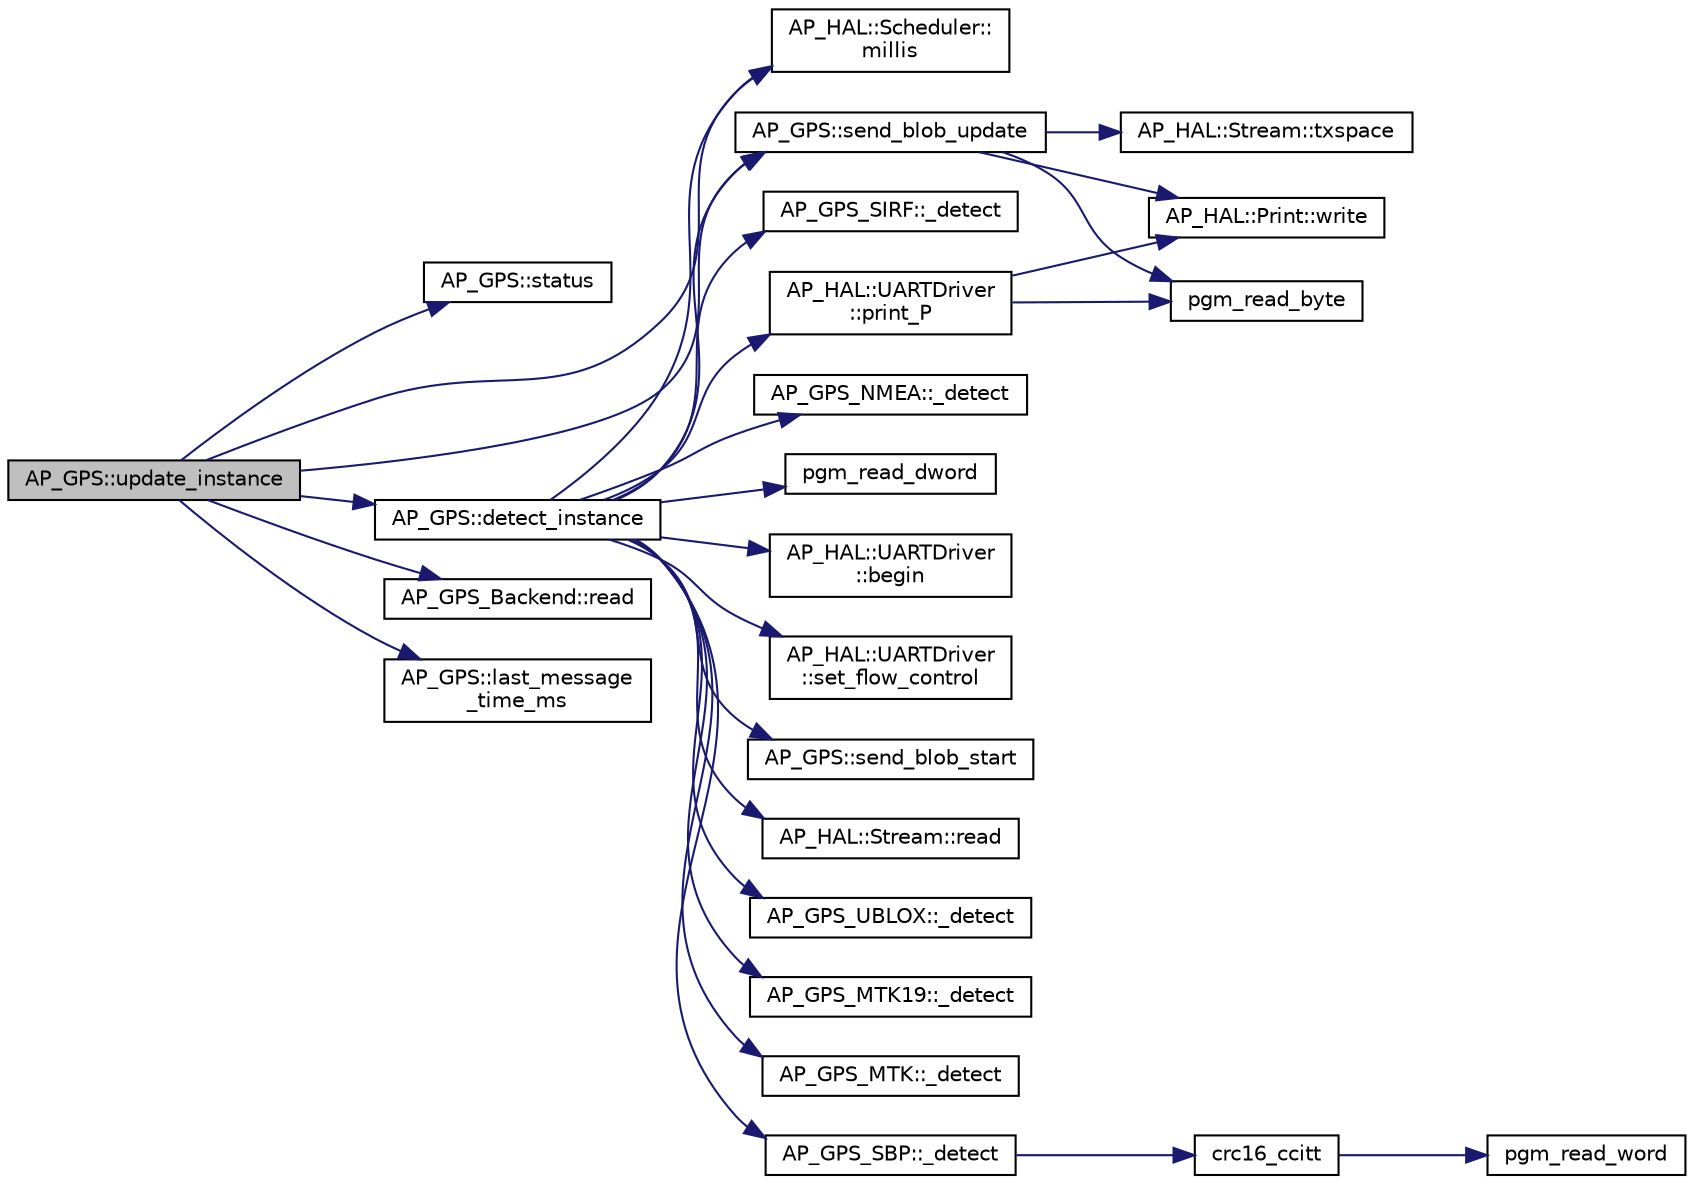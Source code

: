 digraph "AP_GPS::update_instance"
{
 // INTERACTIVE_SVG=YES
  edge [fontname="Helvetica",fontsize="10",labelfontname="Helvetica",labelfontsize="10"];
  node [fontname="Helvetica",fontsize="10",shape=record];
  rankdir="LR";
  Node1 [label="AP_GPS::update_instance",height=0.2,width=0.4,color="black", fillcolor="grey75", style="filled" fontcolor="black"];
  Node1 -> Node2 [color="midnightblue",fontsize="10",style="solid",fontname="Helvetica"];
  Node2 [label="AP_GPS::status",height=0.2,width=0.4,color="black", fillcolor="white", style="filled",URL="$classAP__GPS.html#ae306f6cf545ee9f1f61cc38301ef76ca"];
  Node1 -> Node3 [color="midnightblue",fontsize="10",style="solid",fontname="Helvetica"];
  Node3 [label="AP_GPS::detect_instance",height=0.2,width=0.4,color="black", fillcolor="white", style="filled",URL="$classAP__GPS.html#a4bdd5c70ed358b4147a58c7d09f040dd"];
  Node3 -> Node4 [color="midnightblue",fontsize="10",style="solid",fontname="Helvetica"];
  Node4 [label="AP_HAL::Scheduler::\lmillis",height=0.2,width=0.4,color="black", fillcolor="white", style="filled",URL="$classAP__HAL_1_1Scheduler.html#a26b68339fc68a562d8d3a1238d0ec8c1"];
  Node3 -> Node5 [color="midnightblue",fontsize="10",style="solid",fontname="Helvetica"];
  Node5 [label="AP_HAL::UARTDriver\l::print_P",height=0.2,width=0.4,color="black", fillcolor="white", style="filled",URL="$classAP__HAL_1_1UARTDriver.html#aa33346e163179b28fafff415054383b8"];
  Node5 -> Node6 [color="midnightblue",fontsize="10",style="solid",fontname="Helvetica"];
  Node6 [label="pgm_read_byte",height=0.2,width=0.4,color="black", fillcolor="white", style="filled",URL="$AP__Progmem__Identity_8h.html#a1514e0408e036062b4af844baaf567da"];
  Node5 -> Node7 [color="midnightblue",fontsize="10",style="solid",fontname="Helvetica"];
  Node7 [label="AP_HAL::Print::write",height=0.2,width=0.4,color="black", fillcolor="white", style="filled",URL="$classAP__HAL_1_1Print.html#acc65391952a43334f8f5c9bef341f501"];
  Node3 -> Node8 [color="midnightblue",fontsize="10",style="solid",fontname="Helvetica"];
  Node8 [label="pgm_read_dword",height=0.2,width=0.4,color="black", fillcolor="white", style="filled",URL="$AP__Progmem__Identity_8h.html#a1940138bf478b967dbe8c1b559885bd1"];
  Node3 -> Node9 [color="midnightblue",fontsize="10",style="solid",fontname="Helvetica"];
  Node9 [label="AP_HAL::UARTDriver\l::begin",height=0.2,width=0.4,color="black", fillcolor="white", style="filled",URL="$classAP__HAL_1_1UARTDriver.html#a2a83124757f6f8f6eb4d25b11c9cb97e"];
  Node3 -> Node10 [color="midnightblue",fontsize="10",style="solid",fontname="Helvetica"];
  Node10 [label="AP_HAL::UARTDriver\l::set_flow_control",height=0.2,width=0.4,color="black", fillcolor="white", style="filled",URL="$classAP__HAL_1_1UARTDriver.html#ae831a0d75f4760267d444c522e1271a1"];
  Node3 -> Node11 [color="midnightblue",fontsize="10",style="solid",fontname="Helvetica"];
  Node11 [label="AP_GPS::send_blob_start",height=0.2,width=0.4,color="black", fillcolor="white", style="filled",URL="$classAP__GPS.html#a490843adba295db5fed220342938661b"];
  Node3 -> Node12 [color="midnightblue",fontsize="10",style="solid",fontname="Helvetica"];
  Node12 [label="AP_GPS::send_blob_update",height=0.2,width=0.4,color="black", fillcolor="white", style="filled",URL="$classAP__GPS.html#ad4512e4952aa41566d6afb110e0fd6a1"];
  Node12 -> Node13 [color="midnightblue",fontsize="10",style="solid",fontname="Helvetica"];
  Node13 [label="AP_HAL::Stream::txspace",height=0.2,width=0.4,color="black", fillcolor="white", style="filled",URL="$classAP__HAL_1_1Stream.html#a7028834212873394e906bcaf7f4a06b3"];
  Node12 -> Node7 [color="midnightblue",fontsize="10",style="solid",fontname="Helvetica"];
  Node12 -> Node6 [color="midnightblue",fontsize="10",style="solid",fontname="Helvetica"];
  Node3 -> Node14 [color="midnightblue",fontsize="10",style="solid",fontname="Helvetica"];
  Node14 [label="AP_HAL::Stream::read",height=0.2,width=0.4,color="black", fillcolor="white", style="filled",URL="$classAP__HAL_1_1Stream.html#ae42ff362cc2a7e527c22f92a3740c2ac"];
  Node3 -> Node15 [color="midnightblue",fontsize="10",style="solid",fontname="Helvetica"];
  Node15 [label="AP_GPS_UBLOX::_detect",height=0.2,width=0.4,color="black", fillcolor="white", style="filled",URL="$classAP__GPS__UBLOX.html#abd6e355abac6f9d1914591b92298395b"];
  Node3 -> Node16 [color="midnightblue",fontsize="10",style="solid",fontname="Helvetica"];
  Node16 [label="AP_GPS_MTK19::_detect",height=0.2,width=0.4,color="black", fillcolor="white", style="filled",URL="$classAP__GPS__MTK19.html#ae7dd973d7154070da15101cfc9f4a58b"];
  Node3 -> Node17 [color="midnightblue",fontsize="10",style="solid",fontname="Helvetica"];
  Node17 [label="AP_GPS_MTK::_detect",height=0.2,width=0.4,color="black", fillcolor="white", style="filled",URL="$classAP__GPS__MTK.html#aaaa210f0bb36cd3e6150b617418c3a92"];
  Node3 -> Node18 [color="midnightblue",fontsize="10",style="solid",fontname="Helvetica"];
  Node18 [label="AP_GPS_SBP::_detect",height=0.2,width=0.4,color="black", fillcolor="white", style="filled",URL="$classAP__GPS__SBP.html#ae1ae391d424ba0cc24b0b8b70a263bcc"];
  Node18 -> Node19 [color="midnightblue",fontsize="10",style="solid",fontname="Helvetica"];
  Node19 [label="crc16_ccitt",height=0.2,width=0.4,color="black", fillcolor="white", style="filled",URL="$edc_8cpp.html#a666dccd038ea3bdbae05549319f783d6"];
  Node19 -> Node20 [color="midnightblue",fontsize="10",style="solid",fontname="Helvetica"];
  Node20 [label="pgm_read_word",height=0.2,width=0.4,color="black", fillcolor="white", style="filled",URL="$AP__Progmem__Identity_8h.html#a9fc333349fa71fdc21a2d5152c5e23a2"];
  Node3 -> Node21 [color="midnightblue",fontsize="10",style="solid",fontname="Helvetica"];
  Node21 [label="AP_GPS_SIRF::_detect",height=0.2,width=0.4,color="black", fillcolor="white", style="filled",URL="$classAP__GPS__SIRF.html#a99c1e4f27c9077aaadead6cc6ad031a0"];
  Node3 -> Node22 [color="midnightblue",fontsize="10",style="solid",fontname="Helvetica"];
  Node22 [label="AP_GPS_NMEA::_detect",height=0.2,width=0.4,color="black", fillcolor="white", style="filled",URL="$classAP__GPS__NMEA.html#a14edc53eb3e6907cba8b59832c69fd33"];
  Node1 -> Node12 [color="midnightblue",fontsize="10",style="solid",fontname="Helvetica"];
  Node1 -> Node23 [color="midnightblue",fontsize="10",style="solid",fontname="Helvetica"];
  Node23 [label="AP_GPS_Backend::read",height=0.2,width=0.4,color="black", fillcolor="white", style="filled",URL="$classAP__GPS__Backend.html#a4da5fd4a69edd3a0a393e74cc0ca391a"];
  Node1 -> Node4 [color="midnightblue",fontsize="10",style="solid",fontname="Helvetica"];
  Node1 -> Node24 [color="midnightblue",fontsize="10",style="solid",fontname="Helvetica"];
  Node24 [label="AP_GPS::last_message\l_time_ms",height=0.2,width=0.4,color="black", fillcolor="white", style="filled",URL="$classAP__GPS.html#a99be30769d9ebba8b0184a5635012198"];
}
